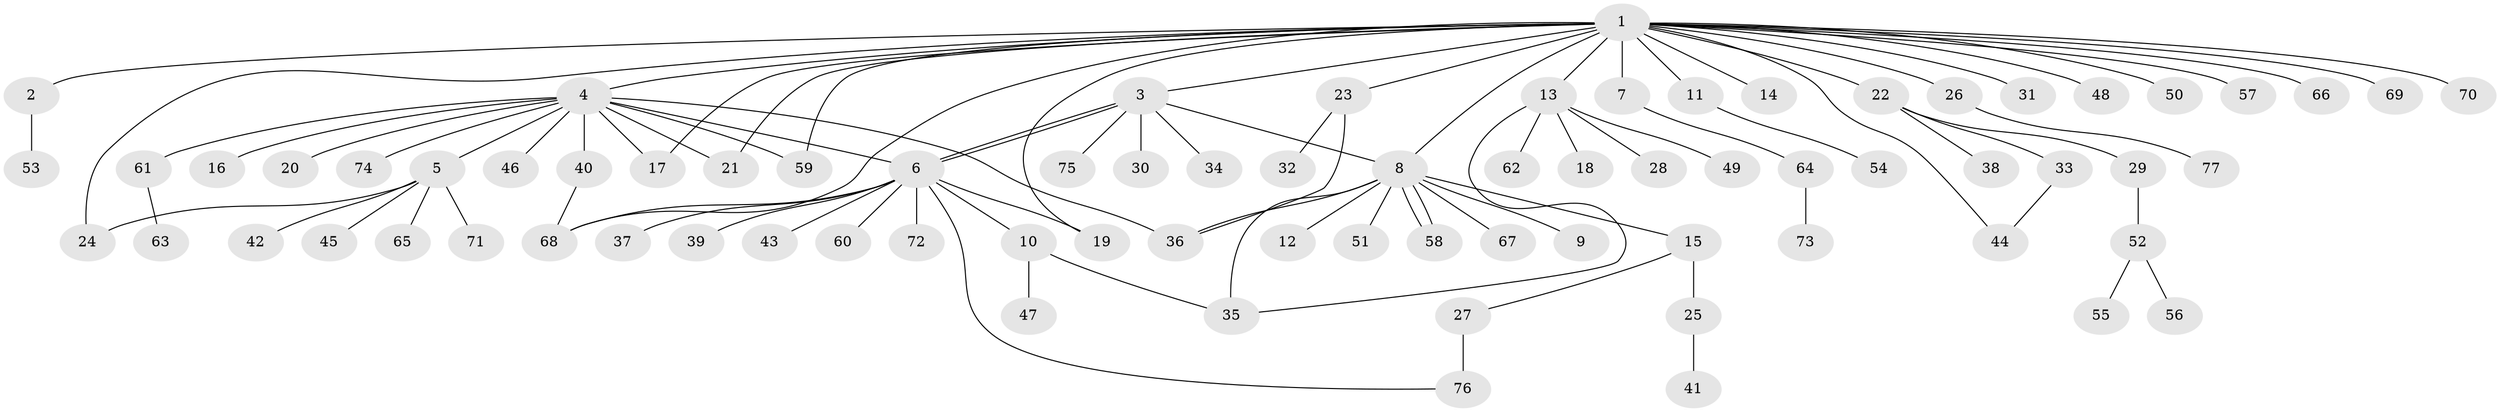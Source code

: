 // coarse degree distribution, {24: 0.016666666666666666, 2: 0.2, 6: 0.016666666666666666, 11: 0.016666666666666666, 5: 0.03333333333333333, 13: 0.016666666666666666, 10: 0.016666666666666666, 1: 0.6, 3: 0.06666666666666667, 4: 0.016666666666666666}
// Generated by graph-tools (version 1.1) at 2025/51/02/27/25 19:51:53]
// undirected, 77 vertices, 93 edges
graph export_dot {
graph [start="1"]
  node [color=gray90,style=filled];
  1;
  2;
  3;
  4;
  5;
  6;
  7;
  8;
  9;
  10;
  11;
  12;
  13;
  14;
  15;
  16;
  17;
  18;
  19;
  20;
  21;
  22;
  23;
  24;
  25;
  26;
  27;
  28;
  29;
  30;
  31;
  32;
  33;
  34;
  35;
  36;
  37;
  38;
  39;
  40;
  41;
  42;
  43;
  44;
  45;
  46;
  47;
  48;
  49;
  50;
  51;
  52;
  53;
  54;
  55;
  56;
  57;
  58;
  59;
  60;
  61;
  62;
  63;
  64;
  65;
  66;
  67;
  68;
  69;
  70;
  71;
  72;
  73;
  74;
  75;
  76;
  77;
  1 -- 2;
  1 -- 3;
  1 -- 4;
  1 -- 7;
  1 -- 8;
  1 -- 11;
  1 -- 13;
  1 -- 14;
  1 -- 17;
  1 -- 19;
  1 -- 21;
  1 -- 22;
  1 -- 23;
  1 -- 24;
  1 -- 26;
  1 -- 31;
  1 -- 44;
  1 -- 48;
  1 -- 50;
  1 -- 57;
  1 -- 59;
  1 -- 66;
  1 -- 68;
  1 -- 69;
  1 -- 70;
  2 -- 53;
  3 -- 6;
  3 -- 6;
  3 -- 8;
  3 -- 30;
  3 -- 34;
  3 -- 75;
  4 -- 5;
  4 -- 6;
  4 -- 16;
  4 -- 17;
  4 -- 20;
  4 -- 21;
  4 -- 36;
  4 -- 40;
  4 -- 46;
  4 -- 59;
  4 -- 61;
  4 -- 74;
  5 -- 24;
  5 -- 42;
  5 -- 45;
  5 -- 65;
  5 -- 71;
  6 -- 10;
  6 -- 19;
  6 -- 37;
  6 -- 39;
  6 -- 43;
  6 -- 60;
  6 -- 68;
  6 -- 72;
  6 -- 76;
  7 -- 64;
  8 -- 9;
  8 -- 12;
  8 -- 15;
  8 -- 35;
  8 -- 36;
  8 -- 51;
  8 -- 58;
  8 -- 58;
  8 -- 67;
  10 -- 35;
  10 -- 47;
  11 -- 54;
  13 -- 18;
  13 -- 28;
  13 -- 35;
  13 -- 49;
  13 -- 62;
  15 -- 25;
  15 -- 27;
  22 -- 29;
  22 -- 33;
  22 -- 38;
  23 -- 32;
  23 -- 36;
  25 -- 41;
  26 -- 77;
  27 -- 76;
  29 -- 52;
  33 -- 44;
  40 -- 68;
  52 -- 55;
  52 -- 56;
  61 -- 63;
  64 -- 73;
}
